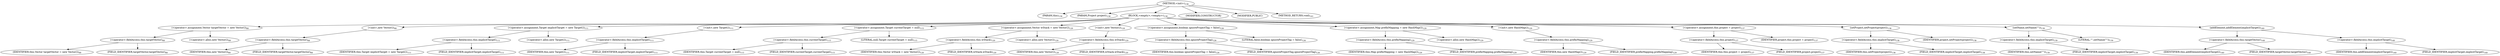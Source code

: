 digraph "&lt;init&gt;" {  
"80" [label = <(METHOD,&lt;init&gt;)<SUB>136</SUB>> ]
"4" [label = <(PARAM,this)<SUB>136</SUB>> ]
"81" [label = <(PARAM,Project project)<SUB>136</SUB>> ]
"82" [label = <(BLOCK,&lt;empty&gt;,&lt;empty&gt;)<SUB>136</SUB>> ]
"83" [label = <(&lt;operator&gt;.assignment,Vector targetVector = new Vector())<SUB>88</SUB>> ]
"84" [label = <(&lt;operator&gt;.fieldAccess,this.targetVector)<SUB>88</SUB>> ]
"85" [label = <(IDENTIFIER,this,Vector targetVector = new Vector())<SUB>88</SUB>> ]
"86" [label = <(FIELD_IDENTIFIER,targetVector,targetVector)<SUB>88</SUB>> ]
"87" [label = <(&lt;operator&gt;.alloc,new Vector())<SUB>88</SUB>> ]
"88" [label = <(&lt;init&gt;,new Vector())<SUB>88</SUB>> ]
"89" [label = <(&lt;operator&gt;.fieldAccess,this.targetVector)<SUB>88</SUB>> ]
"90" [label = <(IDENTIFIER,this,new Vector())<SUB>88</SUB>> ]
"91" [label = <(FIELD_IDENTIFIER,targetVector,targetVector)<SUB>88</SUB>> ]
"92" [label = <(&lt;operator&gt;.assignment,Target implicitTarget = new Target())<SUB>111</SUB>> ]
"93" [label = <(&lt;operator&gt;.fieldAccess,this.implicitTarget)<SUB>111</SUB>> ]
"94" [label = <(IDENTIFIER,this,Target implicitTarget = new Target())<SUB>111</SUB>> ]
"95" [label = <(FIELD_IDENTIFIER,implicitTarget,implicitTarget)<SUB>111</SUB>> ]
"96" [label = <(&lt;operator&gt;.alloc,new Target())<SUB>111</SUB>> ]
"97" [label = <(&lt;init&gt;,new Target())<SUB>111</SUB>> ]
"98" [label = <(&lt;operator&gt;.fieldAccess,this.implicitTarget)<SUB>111</SUB>> ]
"99" [label = <(IDENTIFIER,this,new Target())<SUB>111</SUB>> ]
"100" [label = <(FIELD_IDENTIFIER,implicitTarget,implicitTarget)<SUB>111</SUB>> ]
"101" [label = <(&lt;operator&gt;.assignment,Target currentTarget = null)<SUB>115</SUB>> ]
"102" [label = <(&lt;operator&gt;.fieldAccess,this.currentTarget)<SUB>115</SUB>> ]
"103" [label = <(IDENTIFIER,this,Target currentTarget = null)<SUB>115</SUB>> ]
"104" [label = <(FIELD_IDENTIFIER,currentTarget,currentTarget)<SUB>115</SUB>> ]
"105" [label = <(LITERAL,null,Target currentTarget = null)<SUB>115</SUB>> ]
"106" [label = <(&lt;operator&gt;.assignment,Vector wStack = new Vector())<SUB>120</SUB>> ]
"107" [label = <(&lt;operator&gt;.fieldAccess,this.wStack)<SUB>120</SUB>> ]
"108" [label = <(IDENTIFIER,this,Vector wStack = new Vector())<SUB>120</SUB>> ]
"109" [label = <(FIELD_IDENTIFIER,wStack,wStack)<SUB>120</SUB>> ]
"110" [label = <(&lt;operator&gt;.alloc,new Vector())<SUB>120</SUB>> ]
"111" [label = <(&lt;init&gt;,new Vector())<SUB>120</SUB>> ]
"112" [label = <(&lt;operator&gt;.fieldAccess,this.wStack)<SUB>120</SUB>> ]
"113" [label = <(IDENTIFIER,this,new Vector())<SUB>120</SUB>> ]
"114" [label = <(FIELD_IDENTIFIER,wStack,wStack)<SUB>120</SUB>> ]
"115" [label = <(&lt;operator&gt;.assignment,boolean ignoreProjectTag = false)<SUB>126</SUB>> ]
"116" [label = <(&lt;operator&gt;.fieldAccess,this.ignoreProjectTag)<SUB>126</SUB>> ]
"117" [label = <(IDENTIFIER,this,boolean ignoreProjectTag = false)<SUB>126</SUB>> ]
"118" [label = <(FIELD_IDENTIFIER,ignoreProjectTag,ignoreProjectTag)<SUB>126</SUB>> ]
"119" [label = <(LITERAL,false,boolean ignoreProjectTag = false)<SUB>126</SUB>> ]
"120" [label = <(&lt;operator&gt;.assignment,Map prefixMapping = new HashMap())<SUB>129</SUB>> ]
"121" [label = <(&lt;operator&gt;.fieldAccess,this.prefixMapping)<SUB>129</SUB>> ]
"122" [label = <(IDENTIFIER,this,Map prefixMapping = new HashMap())<SUB>129</SUB>> ]
"123" [label = <(FIELD_IDENTIFIER,prefixMapping,prefixMapping)<SUB>129</SUB>> ]
"124" [label = <(&lt;operator&gt;.alloc,new HashMap())<SUB>129</SUB>> ]
"125" [label = <(&lt;init&gt;,new HashMap())<SUB>129</SUB>> ]
"126" [label = <(&lt;operator&gt;.fieldAccess,this.prefixMapping)<SUB>129</SUB>> ]
"127" [label = <(IDENTIFIER,this,new HashMap())<SUB>129</SUB>> ]
"128" [label = <(FIELD_IDENTIFIER,prefixMapping,prefixMapping)<SUB>129</SUB>> ]
"129" [label = <(&lt;operator&gt;.assignment,this.project = project)<SUB>137</SUB>> ]
"130" [label = <(&lt;operator&gt;.fieldAccess,this.project)<SUB>137</SUB>> ]
"3" [label = <(IDENTIFIER,this,this.project = project)<SUB>137</SUB>> ]
"131" [label = <(FIELD_IDENTIFIER,project,project)<SUB>137</SUB>> ]
"132" [label = <(IDENTIFIER,project,this.project = project)<SUB>137</SUB>> ]
"133" [label = <(setProject,setProject(project))<SUB>138</SUB>> ]
"134" [label = <(&lt;operator&gt;.fieldAccess,this.implicitTarget)<SUB>138</SUB>> ]
"135" [label = <(IDENTIFIER,this,setProject(project))<SUB>138</SUB>> ]
"136" [label = <(FIELD_IDENTIFIER,implicitTarget,implicitTarget)<SUB>138</SUB>> ]
"137" [label = <(IDENTIFIER,project,setProject(project))<SUB>138</SUB>> ]
"138" [label = <(setName,setName(&quot;&quot;))<SUB>139</SUB>> ]
"139" [label = <(&lt;operator&gt;.fieldAccess,this.implicitTarget)<SUB>139</SUB>> ]
"140" [label = <(IDENTIFIER,this,setName(&quot;&quot;))<SUB>139</SUB>> ]
"141" [label = <(FIELD_IDENTIFIER,implicitTarget,implicitTarget)<SUB>139</SUB>> ]
"142" [label = <(LITERAL,&quot;&quot;,setName(&quot;&quot;))<SUB>139</SUB>> ]
"143" [label = <(addElement,addElement(implicitTarget))<SUB>140</SUB>> ]
"144" [label = <(&lt;operator&gt;.fieldAccess,this.targetVector)<SUB>140</SUB>> ]
"145" [label = <(IDENTIFIER,this,addElement(implicitTarget))<SUB>140</SUB>> ]
"146" [label = <(FIELD_IDENTIFIER,targetVector,targetVector)<SUB>140</SUB>> ]
"147" [label = <(&lt;operator&gt;.fieldAccess,this.implicitTarget)<SUB>140</SUB>> ]
"148" [label = <(IDENTIFIER,this,addElement(implicitTarget))<SUB>140</SUB>> ]
"149" [label = <(FIELD_IDENTIFIER,implicitTarget,implicitTarget)<SUB>140</SUB>> ]
"150" [label = <(MODIFIER,CONSTRUCTOR)> ]
"151" [label = <(MODIFIER,PUBLIC)> ]
"152" [label = <(METHOD_RETURN,void)<SUB>141</SUB>> ]
  "80" -> "4" 
  "80" -> "81" 
  "80" -> "82" 
  "80" -> "150" 
  "80" -> "151" 
  "80" -> "152" 
  "82" -> "83" 
  "82" -> "88" 
  "82" -> "92" 
  "82" -> "97" 
  "82" -> "101" 
  "82" -> "106" 
  "82" -> "111" 
  "82" -> "115" 
  "82" -> "120" 
  "82" -> "125" 
  "82" -> "129" 
  "82" -> "133" 
  "82" -> "138" 
  "82" -> "143" 
  "83" -> "84" 
  "83" -> "87" 
  "84" -> "85" 
  "84" -> "86" 
  "88" -> "89" 
  "89" -> "90" 
  "89" -> "91" 
  "92" -> "93" 
  "92" -> "96" 
  "93" -> "94" 
  "93" -> "95" 
  "97" -> "98" 
  "98" -> "99" 
  "98" -> "100" 
  "101" -> "102" 
  "101" -> "105" 
  "102" -> "103" 
  "102" -> "104" 
  "106" -> "107" 
  "106" -> "110" 
  "107" -> "108" 
  "107" -> "109" 
  "111" -> "112" 
  "112" -> "113" 
  "112" -> "114" 
  "115" -> "116" 
  "115" -> "119" 
  "116" -> "117" 
  "116" -> "118" 
  "120" -> "121" 
  "120" -> "124" 
  "121" -> "122" 
  "121" -> "123" 
  "125" -> "126" 
  "126" -> "127" 
  "126" -> "128" 
  "129" -> "130" 
  "129" -> "132" 
  "130" -> "3" 
  "130" -> "131" 
  "133" -> "134" 
  "133" -> "137" 
  "134" -> "135" 
  "134" -> "136" 
  "138" -> "139" 
  "138" -> "142" 
  "139" -> "140" 
  "139" -> "141" 
  "143" -> "144" 
  "143" -> "147" 
  "144" -> "145" 
  "144" -> "146" 
  "147" -> "148" 
  "147" -> "149" 
}
